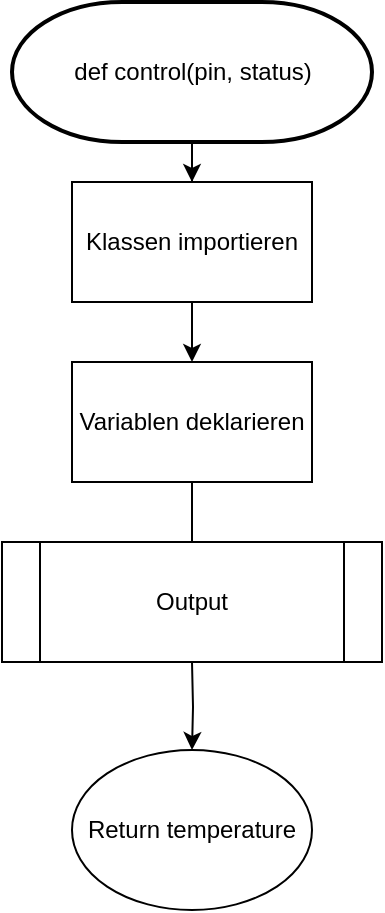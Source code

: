 <mxfile version="14.4.6" type="github">
  <diagram id="MWyxYwlVb9COGIOZAwkB" name="Page-1">
    <mxGraphModel dx="586" dy="1815" grid="1" gridSize="10" guides="1" tooltips="1" connect="1" arrows="1" fold="1" page="1" pageScale="1" pageWidth="827" pageHeight="1169" math="0" shadow="0">
      <root>
        <mxCell id="0" />
        <mxCell id="1" parent="0" />
        <mxCell id="Zzk95rMvKvdfoR0-RN2k-1" value="" style="edgeStyle=orthogonalEdgeStyle;rounded=0;orthogonalLoop=1;jettySize=auto;html=1;" edge="1" parent="1" source="Zzk95rMvKvdfoR0-RN2k-2" target="Zzk95rMvKvdfoR0-RN2k-4">
          <mxGeometry relative="1" as="geometry" />
        </mxCell>
        <mxCell id="Zzk95rMvKvdfoR0-RN2k-2" value="def control(pin, status)" style="shape=mxgraph.flowchart.terminator;strokeWidth=2;gradientColor=none;gradientDirection=north;fontStyle=0;html=1;" vertex="1" parent="1">
          <mxGeometry x="55" y="-800" width="180" height="70" as="geometry" />
        </mxCell>
        <mxCell id="Zzk95rMvKvdfoR0-RN2k-3" value="" style="edgeStyle=orthogonalEdgeStyle;rounded=0;orthogonalLoop=1;jettySize=auto;html=1;" edge="1" parent="1" source="Zzk95rMvKvdfoR0-RN2k-4" target="Zzk95rMvKvdfoR0-RN2k-6">
          <mxGeometry relative="1" as="geometry" />
        </mxCell>
        <mxCell id="Zzk95rMvKvdfoR0-RN2k-4" value="Klassen importieren" style="rounded=0;whiteSpace=wrap;html=1;" vertex="1" parent="1">
          <mxGeometry x="85" y="-710" width="120" height="60" as="geometry" />
        </mxCell>
        <mxCell id="Zzk95rMvKvdfoR0-RN2k-5" value="" style="edgeStyle=orthogonalEdgeStyle;rounded=0;orthogonalLoop=1;jettySize=auto;html=1;" edge="1" parent="1" source="Zzk95rMvKvdfoR0-RN2k-6">
          <mxGeometry relative="1" as="geometry">
            <mxPoint x="145" y="-490" as="targetPoint" />
          </mxGeometry>
        </mxCell>
        <mxCell id="Zzk95rMvKvdfoR0-RN2k-6" value="Variablen deklarieren" style="rounded=0;whiteSpace=wrap;html=1;" vertex="1" parent="1">
          <mxGeometry x="85" y="-620" width="120" height="60" as="geometry" />
        </mxCell>
        <mxCell id="Zzk95rMvKvdfoR0-RN2k-7" value="" style="edgeStyle=orthogonalEdgeStyle;rounded=0;orthogonalLoop=1;jettySize=auto;html=1;" edge="1" parent="1" target="Zzk95rMvKvdfoR0-RN2k-8">
          <mxGeometry relative="1" as="geometry">
            <mxPoint x="145" y="-470" as="sourcePoint" />
          </mxGeometry>
        </mxCell>
        <mxCell id="Zzk95rMvKvdfoR0-RN2k-8" value="Return temperature" style="ellipse;whiteSpace=wrap;html=1;rounded=0;" vertex="1" parent="1">
          <mxGeometry x="85" y="-426" width="120" height="80" as="geometry" />
        </mxCell>
        <mxCell id="Zzk95rMvKvdfoR0-RN2k-9" value="&lt;span&gt;Output&lt;/span&gt;" style="shape=process;whiteSpace=wrap;html=1;backgroundOutline=1;" vertex="1" parent="1">
          <mxGeometry x="50" y="-530" width="190" height="60" as="geometry" />
        </mxCell>
      </root>
    </mxGraphModel>
  </diagram>
</mxfile>
